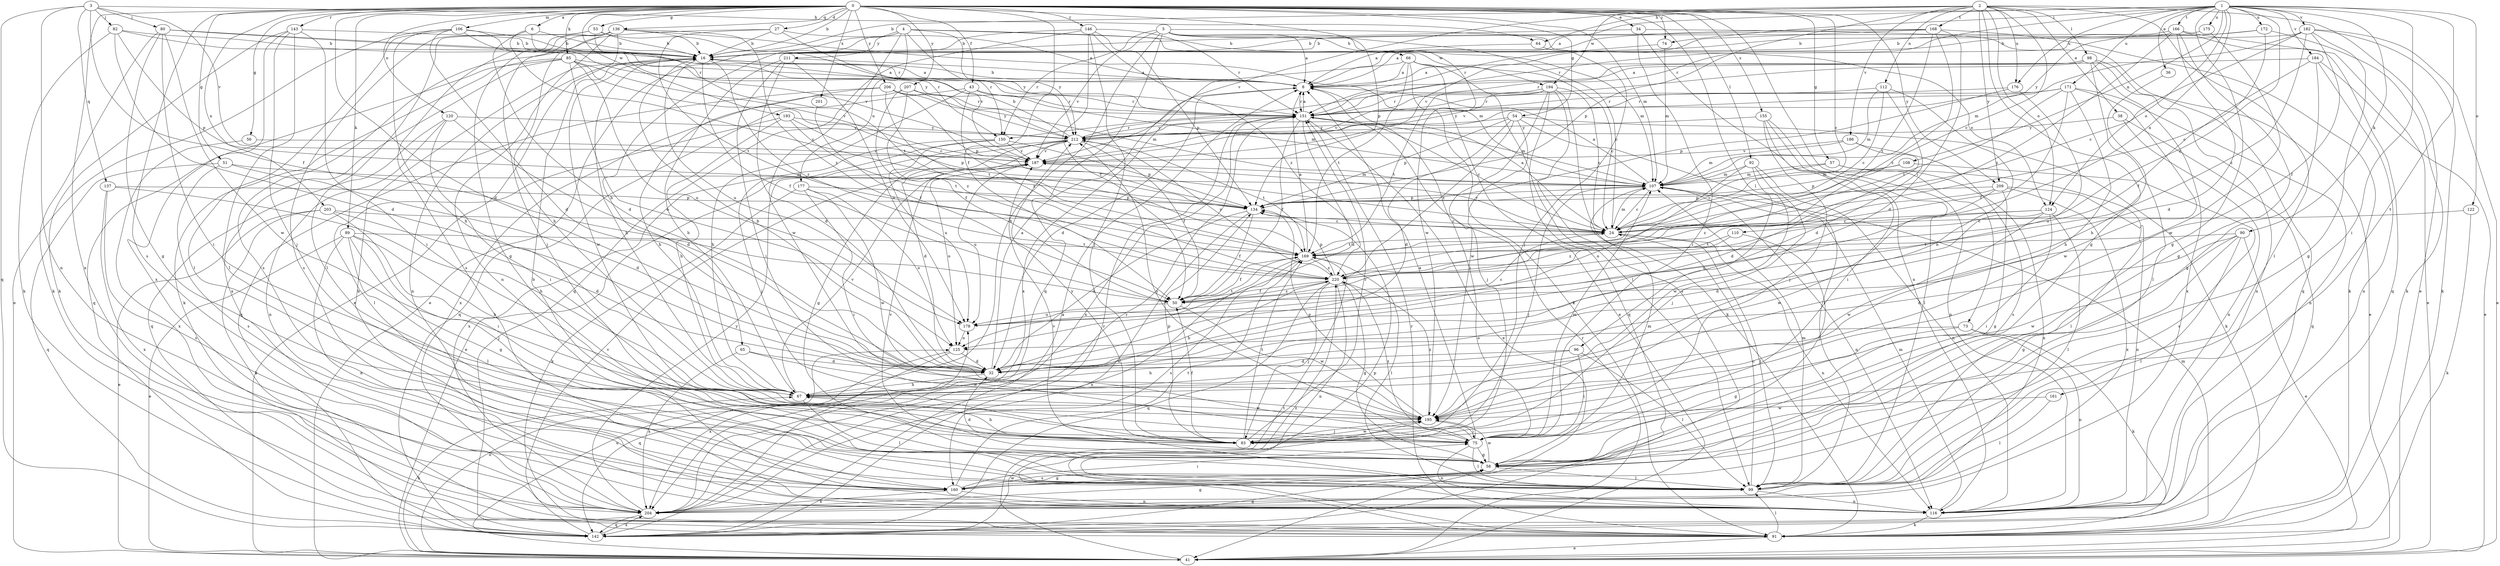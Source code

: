strict digraph  {
0;
1;
2;
3;
4;
5;
6;
8;
16;
24;
27;
32;
34;
36;
38;
41;
43;
50;
51;
53;
54;
56;
57;
58;
64;
65;
66;
67;
73;
74;
75;
80;
82;
83;
85;
89;
90;
91;
92;
96;
98;
99;
106;
107;
108;
110;
112;
116;
120;
122;
124;
125;
134;
136;
137;
142;
143;
146;
150;
151;
155;
160;
161;
166;
168;
169;
171;
172;
175;
176;
177;
178;
182;
184;
186;
187;
193;
194;
195;
201;
203;
204;
206;
207;
209;
211;
212;
220;
0 -> 6  [label=a];
0 -> 16  [label=b];
0 -> 24  [label=c];
0 -> 27  [label=d];
0 -> 32  [label=d];
0 -> 34  [label=e];
0 -> 43  [label=f];
0 -> 50  [label=f];
0 -> 51  [label=g];
0 -> 53  [label=g];
0 -> 54  [label=g];
0 -> 56  [label=g];
0 -> 57  [label=g];
0 -> 73  [label=i];
0 -> 74  [label=i];
0 -> 85  [label=k];
0 -> 89  [label=k];
0 -> 92  [label=l];
0 -> 96  [label=l];
0 -> 106  [label=m];
0 -> 107  [label=m];
0 -> 120  [label=o];
0 -> 134  [label=p];
0 -> 136  [label=q];
0 -> 143  [label=r];
0 -> 146  [label=r];
0 -> 155  [label=s];
0 -> 160  [label=s];
0 -> 193  [label=w];
0 -> 201  [label=x];
0 -> 203  [label=x];
0 -> 204  [label=x];
0 -> 206  [label=y];
0 -> 207  [label=y];
0 -> 209  [label=y];
1 -> 8  [label=a];
1 -> 36  [label=e];
1 -> 58  [label=g];
1 -> 64  [label=h];
1 -> 74  [label=i];
1 -> 75  [label=i];
1 -> 90  [label=k];
1 -> 108  [label=n];
1 -> 110  [label=n];
1 -> 122  [label=o];
1 -> 124  [label=o];
1 -> 150  [label=r];
1 -> 161  [label=t];
1 -> 166  [label=t];
1 -> 171  [label=u];
1 -> 172  [label=u];
1 -> 175  [label=u];
1 -> 176  [label=u];
1 -> 182  [label=v];
1 -> 184  [label=v];
1 -> 220  [label=z];
2 -> 16  [label=b];
2 -> 24  [label=c];
2 -> 38  [label=e];
2 -> 41  [label=e];
2 -> 58  [label=g];
2 -> 98  [label=l];
2 -> 99  [label=l];
2 -> 112  [label=n];
2 -> 124  [label=o];
2 -> 134  [label=p];
2 -> 168  [label=t];
2 -> 176  [label=u];
2 -> 186  [label=v];
2 -> 187  [label=v];
2 -> 194  [label=w];
2 -> 209  [label=y];
3 -> 50  [label=f];
3 -> 64  [label=h];
3 -> 80  [label=j];
3 -> 82  [label=j];
3 -> 116  [label=n];
3 -> 137  [label=q];
3 -> 142  [label=q];
3 -> 187  [label=v];
4 -> 41  [label=e];
4 -> 65  [label=h];
4 -> 107  [label=m];
4 -> 150  [label=r];
4 -> 177  [label=u];
4 -> 194  [label=w];
4 -> 195  [label=w];
4 -> 211  [label=y];
4 -> 212  [label=y];
5 -> 8  [label=a];
5 -> 24  [label=c];
5 -> 66  [label=h];
5 -> 67  [label=h];
5 -> 124  [label=o];
5 -> 142  [label=q];
5 -> 150  [label=r];
5 -> 187  [label=v];
5 -> 195  [label=w];
6 -> 16  [label=b];
6 -> 24  [label=c];
6 -> 32  [label=d];
6 -> 150  [label=r];
8 -> 16  [label=b];
8 -> 32  [label=d];
8 -> 75  [label=i];
8 -> 151  [label=r];
16 -> 8  [label=a];
16 -> 50  [label=f];
16 -> 67  [label=h];
16 -> 116  [label=n];
16 -> 178  [label=u];
16 -> 195  [label=w];
16 -> 220  [label=z];
24 -> 8  [label=a];
24 -> 99  [label=l];
24 -> 107  [label=m];
24 -> 116  [label=n];
24 -> 169  [label=t];
24 -> 187  [label=v];
27 -> 8  [label=a];
27 -> 16  [label=b];
27 -> 160  [label=s];
27 -> 169  [label=t];
27 -> 187  [label=v];
32 -> 8  [label=a];
32 -> 16  [label=b];
32 -> 67  [label=h];
34 -> 16  [label=b];
34 -> 75  [label=i];
34 -> 116  [label=n];
34 -> 142  [label=q];
36 -> 67  [label=h];
38 -> 116  [label=n];
38 -> 142  [label=q];
38 -> 212  [label=y];
41 -> 67  [label=h];
41 -> 125  [label=o];
41 -> 151  [label=r];
41 -> 169  [label=t];
41 -> 178  [label=u];
43 -> 67  [label=h];
43 -> 107  [label=m];
43 -> 142  [label=q];
43 -> 151  [label=r];
43 -> 220  [label=z];
50 -> 178  [label=u];
50 -> 195  [label=w];
50 -> 220  [label=z];
51 -> 32  [label=d];
51 -> 107  [label=m];
51 -> 142  [label=q];
51 -> 160  [label=s];
53 -> 16  [label=b];
53 -> 99  [label=l];
53 -> 160  [label=s];
53 -> 169  [label=t];
53 -> 212  [label=y];
54 -> 32  [label=d];
54 -> 83  [label=j];
54 -> 91  [label=k];
54 -> 99  [label=l];
54 -> 134  [label=p];
54 -> 212  [label=y];
54 -> 220  [label=z];
56 -> 187  [label=v];
56 -> 204  [label=x];
57 -> 24  [label=c];
57 -> 99  [label=l];
57 -> 107  [label=m];
57 -> 204  [label=x];
58 -> 32  [label=d];
58 -> 99  [label=l];
58 -> 107  [label=m];
58 -> 160  [label=s];
58 -> 187  [label=v];
58 -> 195  [label=w];
64 -> 8  [label=a];
64 -> 83  [label=j];
65 -> 32  [label=d];
65 -> 195  [label=w];
65 -> 204  [label=x];
66 -> 8  [label=a];
66 -> 24  [label=c];
66 -> 41  [label=e];
66 -> 91  [label=k];
66 -> 99  [label=l];
66 -> 169  [label=t];
66 -> 204  [label=x];
67 -> 99  [label=l];
67 -> 187  [label=v];
67 -> 195  [label=w];
73 -> 58  [label=g];
73 -> 91  [label=k];
73 -> 116  [label=n];
73 -> 125  [label=o];
74 -> 107  [label=m];
74 -> 151  [label=r];
75 -> 8  [label=a];
75 -> 58  [label=g];
75 -> 99  [label=l];
75 -> 107  [label=m];
75 -> 116  [label=n];
75 -> 212  [label=y];
75 -> 220  [label=z];
80 -> 16  [label=b];
80 -> 58  [label=g];
80 -> 75  [label=i];
80 -> 91  [label=k];
80 -> 151  [label=r];
80 -> 195  [label=w];
82 -> 16  [label=b];
82 -> 32  [label=d];
82 -> 91  [label=k];
82 -> 134  [label=p];
82 -> 212  [label=y];
83 -> 50  [label=f];
83 -> 67  [label=h];
83 -> 134  [label=p];
83 -> 151  [label=r];
83 -> 169  [label=t];
83 -> 195  [label=w];
83 -> 212  [label=y];
85 -> 8  [label=a];
85 -> 24  [label=c];
85 -> 91  [label=k];
85 -> 125  [label=o];
85 -> 142  [label=q];
85 -> 178  [label=u];
85 -> 187  [label=v];
85 -> 204  [label=x];
89 -> 41  [label=e];
89 -> 58  [label=g];
89 -> 67  [label=h];
89 -> 83  [label=j];
89 -> 99  [label=l];
89 -> 116  [label=n];
89 -> 169  [label=t];
90 -> 32  [label=d];
90 -> 41  [label=e];
90 -> 58  [label=g];
90 -> 99  [label=l];
90 -> 169  [label=t];
90 -> 195  [label=w];
91 -> 41  [label=e];
91 -> 99  [label=l];
91 -> 107  [label=m];
91 -> 134  [label=p];
91 -> 151  [label=r];
91 -> 220  [label=z];
92 -> 83  [label=j];
92 -> 107  [label=m];
92 -> 116  [label=n];
92 -> 125  [label=o];
92 -> 195  [label=w];
96 -> 32  [label=d];
96 -> 67  [label=h];
96 -> 75  [label=i];
96 -> 99  [label=l];
98 -> 8  [label=a];
98 -> 41  [label=e];
98 -> 99  [label=l];
98 -> 116  [label=n];
98 -> 151  [label=r];
98 -> 187  [label=v];
98 -> 204  [label=x];
99 -> 16  [label=b];
99 -> 24  [label=c];
99 -> 107  [label=m];
99 -> 116  [label=n];
99 -> 187  [label=v];
106 -> 16  [label=b];
106 -> 32  [label=d];
106 -> 41  [label=e];
106 -> 67  [label=h];
106 -> 99  [label=l];
106 -> 151  [label=r];
106 -> 187  [label=v];
107 -> 8  [label=a];
107 -> 24  [label=c];
107 -> 83  [label=j];
107 -> 116  [label=n];
107 -> 134  [label=p];
108 -> 107  [label=m];
108 -> 134  [label=p];
108 -> 160  [label=s];
110 -> 83  [label=j];
110 -> 169  [label=t];
110 -> 220  [label=z];
112 -> 24  [label=c];
112 -> 32  [label=d];
112 -> 67  [label=h];
112 -> 107  [label=m];
112 -> 151  [label=r];
116 -> 16  [label=b];
116 -> 91  [label=k];
116 -> 107  [label=m];
120 -> 32  [label=d];
120 -> 75  [label=i];
120 -> 116  [label=n];
120 -> 142  [label=q];
120 -> 212  [label=y];
122 -> 24  [label=c];
122 -> 91  [label=k];
124 -> 24  [label=c];
124 -> 32  [label=d];
124 -> 75  [label=i];
124 -> 99  [label=l];
124 -> 178  [label=u];
124 -> 195  [label=w];
125 -> 32  [label=d];
125 -> 142  [label=q];
125 -> 204  [label=x];
134 -> 24  [label=c];
134 -> 32  [label=d];
134 -> 50  [label=f];
134 -> 204  [label=x];
136 -> 16  [label=b];
136 -> 41  [label=e];
136 -> 58  [label=g];
136 -> 67  [label=h];
136 -> 83  [label=j];
136 -> 107  [label=m];
136 -> 116  [label=n];
136 -> 160  [label=s];
136 -> 220  [label=z];
137 -> 67  [label=h];
137 -> 134  [label=p];
137 -> 160  [label=s];
137 -> 204  [label=x];
142 -> 8  [label=a];
142 -> 58  [label=g];
142 -> 151  [label=r];
142 -> 187  [label=v];
142 -> 195  [label=w];
142 -> 204  [label=x];
143 -> 16  [label=b];
143 -> 75  [label=i];
143 -> 83  [label=j];
143 -> 91  [label=k];
143 -> 99  [label=l];
143 -> 204  [label=x];
146 -> 16  [label=b];
146 -> 50  [label=f];
146 -> 83  [label=j];
146 -> 134  [label=p];
146 -> 142  [label=q];
146 -> 151  [label=r];
146 -> 220  [label=z];
150 -> 83  [label=j];
150 -> 134  [label=p];
150 -> 178  [label=u];
150 -> 187  [label=v];
150 -> 204  [label=x];
151 -> 8  [label=a];
151 -> 24  [label=c];
151 -> 32  [label=d];
151 -> 41  [label=e];
151 -> 50  [label=f];
151 -> 107  [label=m];
151 -> 204  [label=x];
151 -> 212  [label=y];
155 -> 75  [label=i];
155 -> 83  [label=j];
155 -> 99  [label=l];
155 -> 116  [label=n];
155 -> 212  [label=y];
160 -> 58  [label=g];
160 -> 75  [label=i];
160 -> 116  [label=n];
160 -> 169  [label=t];
160 -> 204  [label=x];
161 -> 99  [label=l];
161 -> 195  [label=w];
166 -> 16  [label=b];
166 -> 32  [label=d];
166 -> 41  [label=e];
166 -> 58  [label=g];
166 -> 142  [label=q];
166 -> 151  [label=r];
166 -> 220  [label=z];
168 -> 8  [label=a];
168 -> 16  [label=b];
168 -> 32  [label=d];
168 -> 91  [label=k];
168 -> 169  [label=t];
168 -> 187  [label=v];
168 -> 220  [label=z];
169 -> 8  [label=a];
169 -> 50  [label=f];
169 -> 99  [label=l];
169 -> 160  [label=s];
169 -> 204  [label=x];
169 -> 220  [label=z];
171 -> 50  [label=f];
171 -> 67  [label=h];
171 -> 116  [label=n];
171 -> 151  [label=r];
171 -> 169  [label=t];
171 -> 195  [label=w];
171 -> 212  [label=y];
172 -> 16  [label=b];
172 -> 24  [label=c];
172 -> 91  [label=k];
172 -> 212  [label=y];
175 -> 16  [label=b];
175 -> 195  [label=w];
176 -> 125  [label=o];
176 -> 134  [label=p];
176 -> 151  [label=r];
177 -> 75  [label=i];
177 -> 91  [label=k];
177 -> 125  [label=o];
177 -> 134  [label=p];
177 -> 195  [label=w];
178 -> 24  [label=c];
178 -> 125  [label=o];
178 -> 169  [label=t];
182 -> 16  [label=b];
182 -> 24  [label=c];
182 -> 41  [label=e];
182 -> 50  [label=f];
182 -> 58  [label=g];
182 -> 91  [label=k];
182 -> 107  [label=m];
182 -> 220  [label=z];
184 -> 8  [label=a];
184 -> 41  [label=e];
184 -> 50  [label=f];
184 -> 58  [label=g];
184 -> 116  [label=n];
186 -> 32  [label=d];
186 -> 107  [label=m];
186 -> 160  [label=s];
186 -> 187  [label=v];
187 -> 107  [label=m];
187 -> 125  [label=o];
187 -> 178  [label=u];
193 -> 67  [label=h];
193 -> 99  [label=l];
193 -> 134  [label=p];
193 -> 169  [label=t];
193 -> 212  [label=y];
194 -> 24  [label=c];
194 -> 91  [label=k];
194 -> 142  [label=q];
194 -> 151  [label=r];
194 -> 160  [label=s];
194 -> 169  [label=t];
194 -> 187  [label=v];
194 -> 195  [label=w];
195 -> 75  [label=i];
195 -> 83  [label=j];
195 -> 134  [label=p];
195 -> 220  [label=z];
201 -> 50  [label=f];
203 -> 24  [label=c];
203 -> 32  [label=d];
203 -> 41  [label=e];
203 -> 75  [label=i];
203 -> 91  [label=k];
204 -> 58  [label=g];
204 -> 142  [label=q];
204 -> 151  [label=r];
204 -> 212  [label=y];
206 -> 67  [label=h];
206 -> 107  [label=m];
206 -> 134  [label=p];
206 -> 142  [label=q];
206 -> 151  [label=r];
206 -> 169  [label=t];
207 -> 50  [label=f];
207 -> 151  [label=r];
207 -> 204  [label=x];
207 -> 212  [label=y];
207 -> 220  [label=z];
209 -> 58  [label=g];
209 -> 116  [label=n];
209 -> 134  [label=p];
209 -> 195  [label=w];
209 -> 204  [label=x];
209 -> 220  [label=z];
211 -> 8  [label=a];
211 -> 32  [label=d];
211 -> 67  [label=h];
211 -> 75  [label=i];
211 -> 178  [label=u];
212 -> 16  [label=b];
212 -> 32  [label=d];
212 -> 41  [label=e];
212 -> 50  [label=f];
212 -> 58  [label=g];
212 -> 151  [label=r];
212 -> 169  [label=t];
212 -> 187  [label=v];
220 -> 50  [label=f];
220 -> 58  [label=g];
220 -> 67  [label=h];
220 -> 83  [label=j];
220 -> 116  [label=n];
220 -> 134  [label=p];
220 -> 142  [label=q];
220 -> 212  [label=y];
}
